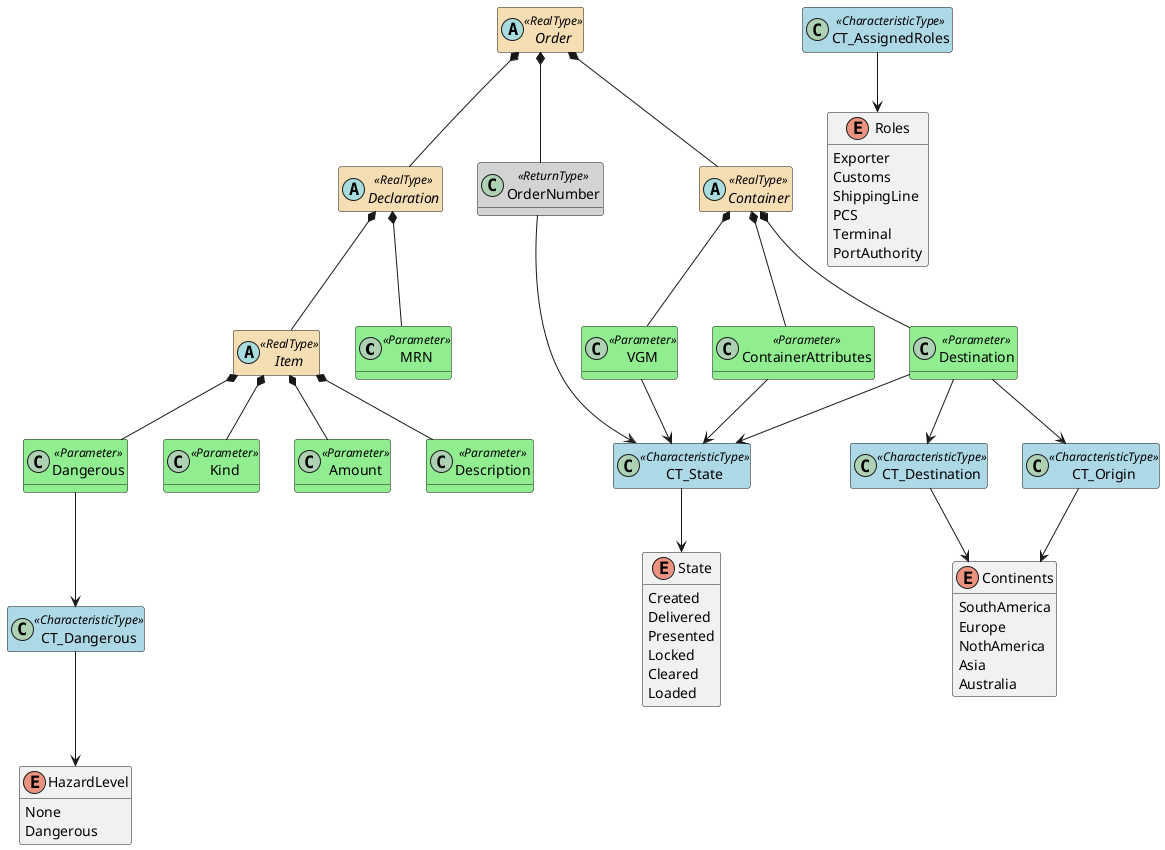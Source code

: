 @startuml DataTypes

skinparam class {
    BackgroundColor<<RealType>> Wheat
    BackgroundColor<<Parameter>> LightGreen
    BackgroundColor<<CharacteristicType>> LightBlue
    BackgroundColor<<ReturnType>> LightGrey
}

hide methods

class MRN <<Parameter>>
class Kind <<Parameter>>
class Amount <<Parameter>>
class Description <<Parameter>>

class Dangerous <<Parameter>>
Dangerous --> CT_Dangerous

class Destination <<Parameter>>
Destination --> CT_State
Destination --> CT_Destination
Destination --> CT_Origin

class VGM <<Parameter>>
VGM --> CT_State

class ContainerAttributes <<Parameter>>
ContainerAttributes --> CT_State

class OrderNumber <<ReturnType>>
Order *-- OrderNumber
OrderNumber --> CT_State

abstract class Order <<RealType>>
hide Order members
Order *-- Declaration
Order *-- Container

abstract class Declaration <<RealType>>
hide Declaration members
Declaration *-- MRN
Declaration *-- Item

abstract class Item <<RealType>>
hide Item members
Item *-- Kind
Item *-- Amount
Item *-- Dangerous
Item *-- Description

abstract class Container <<RealType>>
hide Container members
Container *-- ContainerAttributes
Container *-- Destination
Container *-- VGM

enum Continents {
	SouthAmerica
	Europe
	NothAmerica
	Asia
	Australia
}
hide Continents methods

enum HazardLevel {
    None
    Dangerous
}
hide HazardLevel methods

enum Roles {
    Exporter
	Customs
	ShippingLine
	PCS
	Terminal
	PortAuthority
}
hide Roles methods

enum State {
	Created
	Delivered
	Presented
	Locked
	Cleared
	Loaded
}
hide State methods

class CT_AssignedRoles <<CharacteristicType>>
hide CT_AssignedRoles members
CT_AssignedRoles --> Roles

class CT_Dangerous <<CharacteristicType>>
hide CT_Dangerous members
CT_Dangerous --> HazardLevel

class CT_State <<CharacteristicType>>
hide CT_State members
CT_State --> State

class CT_Origin <<CharacteristicType>>
hide CT_Origin members
CT_Origin --> Continents

class CT_Destination <<CharacteristicType>>
hide CT_Destination members
CT_Destination --> Continents

@enduml